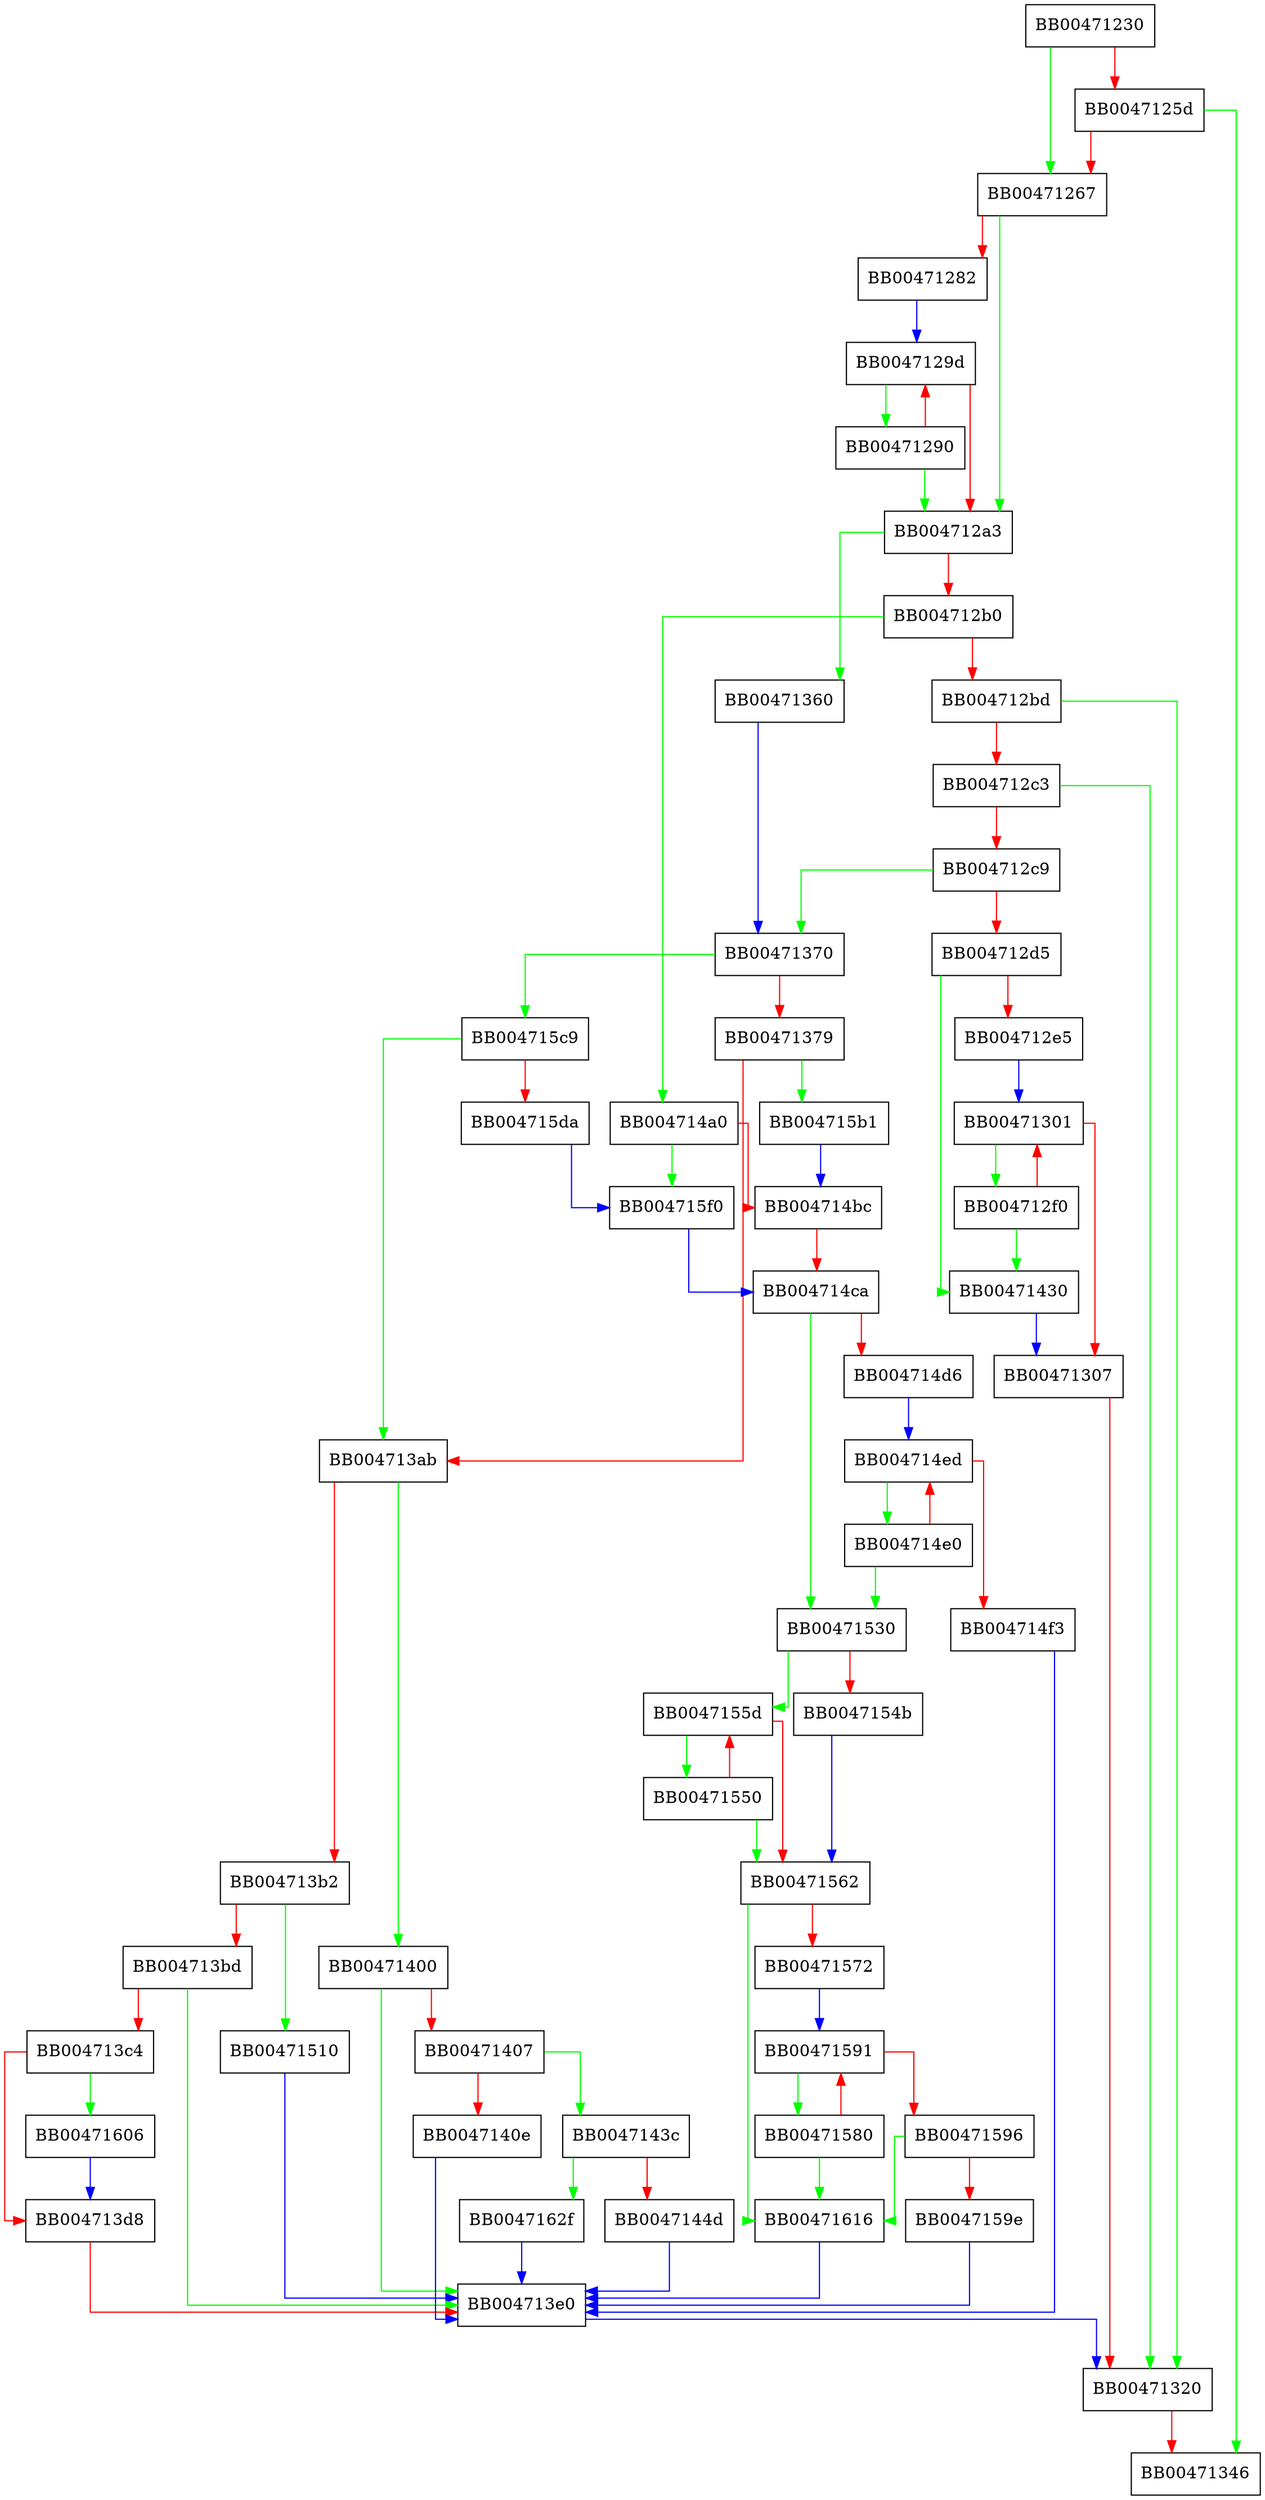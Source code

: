 digraph security_callback_debug {
  node [shape="box"];
  graph [splines=ortho];
  BB00471230 -> BB00471267 [color="green"];
  BB00471230 -> BB0047125d [color="red"];
  BB0047125d -> BB00471346 [color="green"];
  BB0047125d -> BB00471267 [color="red"];
  BB00471267 -> BB004712a3 [color="green"];
  BB00471267 -> BB00471282 [color="red"];
  BB00471282 -> BB0047129d [color="blue"];
  BB00471290 -> BB004712a3 [color="green"];
  BB00471290 -> BB0047129d [color="red"];
  BB0047129d -> BB00471290 [color="green"];
  BB0047129d -> BB004712a3 [color="red"];
  BB004712a3 -> BB00471360 [color="green"];
  BB004712a3 -> BB004712b0 [color="red"];
  BB004712b0 -> BB004714a0 [color="green"];
  BB004712b0 -> BB004712bd [color="red"];
  BB004712bd -> BB00471320 [color="green"];
  BB004712bd -> BB004712c3 [color="red"];
  BB004712c3 -> BB00471320 [color="green"];
  BB004712c3 -> BB004712c9 [color="red"];
  BB004712c9 -> BB00471370 [color="green"];
  BB004712c9 -> BB004712d5 [color="red"];
  BB004712d5 -> BB00471430 [color="green"];
  BB004712d5 -> BB004712e5 [color="red"];
  BB004712e5 -> BB00471301 [color="blue"];
  BB004712f0 -> BB00471430 [color="green"];
  BB004712f0 -> BB00471301 [color="red"];
  BB00471301 -> BB004712f0 [color="green"];
  BB00471301 -> BB00471307 [color="red"];
  BB00471307 -> BB00471320 [color="red"];
  BB00471320 -> BB00471346 [color="red"];
  BB00471360 -> BB00471370 [color="blue"];
  BB00471370 -> BB004715c9 [color="green"];
  BB00471370 -> BB00471379 [color="red"];
  BB00471379 -> BB004715b1 [color="green"];
  BB00471379 -> BB004713ab [color="red"];
  BB004713ab -> BB00471400 [color="green"];
  BB004713ab -> BB004713b2 [color="red"];
  BB004713b2 -> BB00471510 [color="green"];
  BB004713b2 -> BB004713bd [color="red"];
  BB004713bd -> BB004713e0 [color="green"];
  BB004713bd -> BB004713c4 [color="red"];
  BB004713c4 -> BB00471606 [color="green"];
  BB004713c4 -> BB004713d8 [color="red"];
  BB004713d8 -> BB004713e0 [color="red"];
  BB004713e0 -> BB00471320 [color="blue"];
  BB00471400 -> BB004713e0 [color="green"];
  BB00471400 -> BB00471407 [color="red"];
  BB00471407 -> BB0047143c [color="green"];
  BB00471407 -> BB0047140e [color="red"];
  BB0047140e -> BB004713e0 [color="blue"];
  BB00471430 -> BB00471307 [color="blue"];
  BB0047143c -> BB0047162f [color="green"];
  BB0047143c -> BB0047144d [color="red"];
  BB0047144d -> BB004713e0 [color="blue"];
  BB004714a0 -> BB004715f0 [color="green"];
  BB004714a0 -> BB004714bc [color="red"];
  BB004714bc -> BB004714ca [color="red"];
  BB004714ca -> BB00471530 [color="green"];
  BB004714ca -> BB004714d6 [color="red"];
  BB004714d6 -> BB004714ed [color="blue"];
  BB004714e0 -> BB00471530 [color="green"];
  BB004714e0 -> BB004714ed [color="red"];
  BB004714ed -> BB004714e0 [color="green"];
  BB004714ed -> BB004714f3 [color="red"];
  BB004714f3 -> BB004713e0 [color="blue"];
  BB00471510 -> BB004713e0 [color="blue"];
  BB00471530 -> BB0047155d [color="green"];
  BB00471530 -> BB0047154b [color="red"];
  BB0047154b -> BB00471562 [color="blue"];
  BB00471550 -> BB00471562 [color="green"];
  BB00471550 -> BB0047155d [color="red"];
  BB0047155d -> BB00471550 [color="green"];
  BB0047155d -> BB00471562 [color="red"];
  BB00471562 -> BB00471616 [color="green"];
  BB00471562 -> BB00471572 [color="red"];
  BB00471572 -> BB00471591 [color="blue"];
  BB00471580 -> BB00471616 [color="green"];
  BB00471580 -> BB00471591 [color="red"];
  BB00471591 -> BB00471580 [color="green"];
  BB00471591 -> BB00471596 [color="red"];
  BB00471596 -> BB00471616 [color="green"];
  BB00471596 -> BB0047159e [color="red"];
  BB0047159e -> BB004713e0 [color="blue"];
  BB004715b1 -> BB004714bc [color="blue"];
  BB004715c9 -> BB004713ab [color="green"];
  BB004715c9 -> BB004715da [color="red"];
  BB004715da -> BB004715f0 [color="blue"];
  BB004715f0 -> BB004714ca [color="blue"];
  BB00471606 -> BB004713d8 [color="blue"];
  BB00471616 -> BB004713e0 [color="blue"];
  BB0047162f -> BB004713e0 [color="blue"];
}